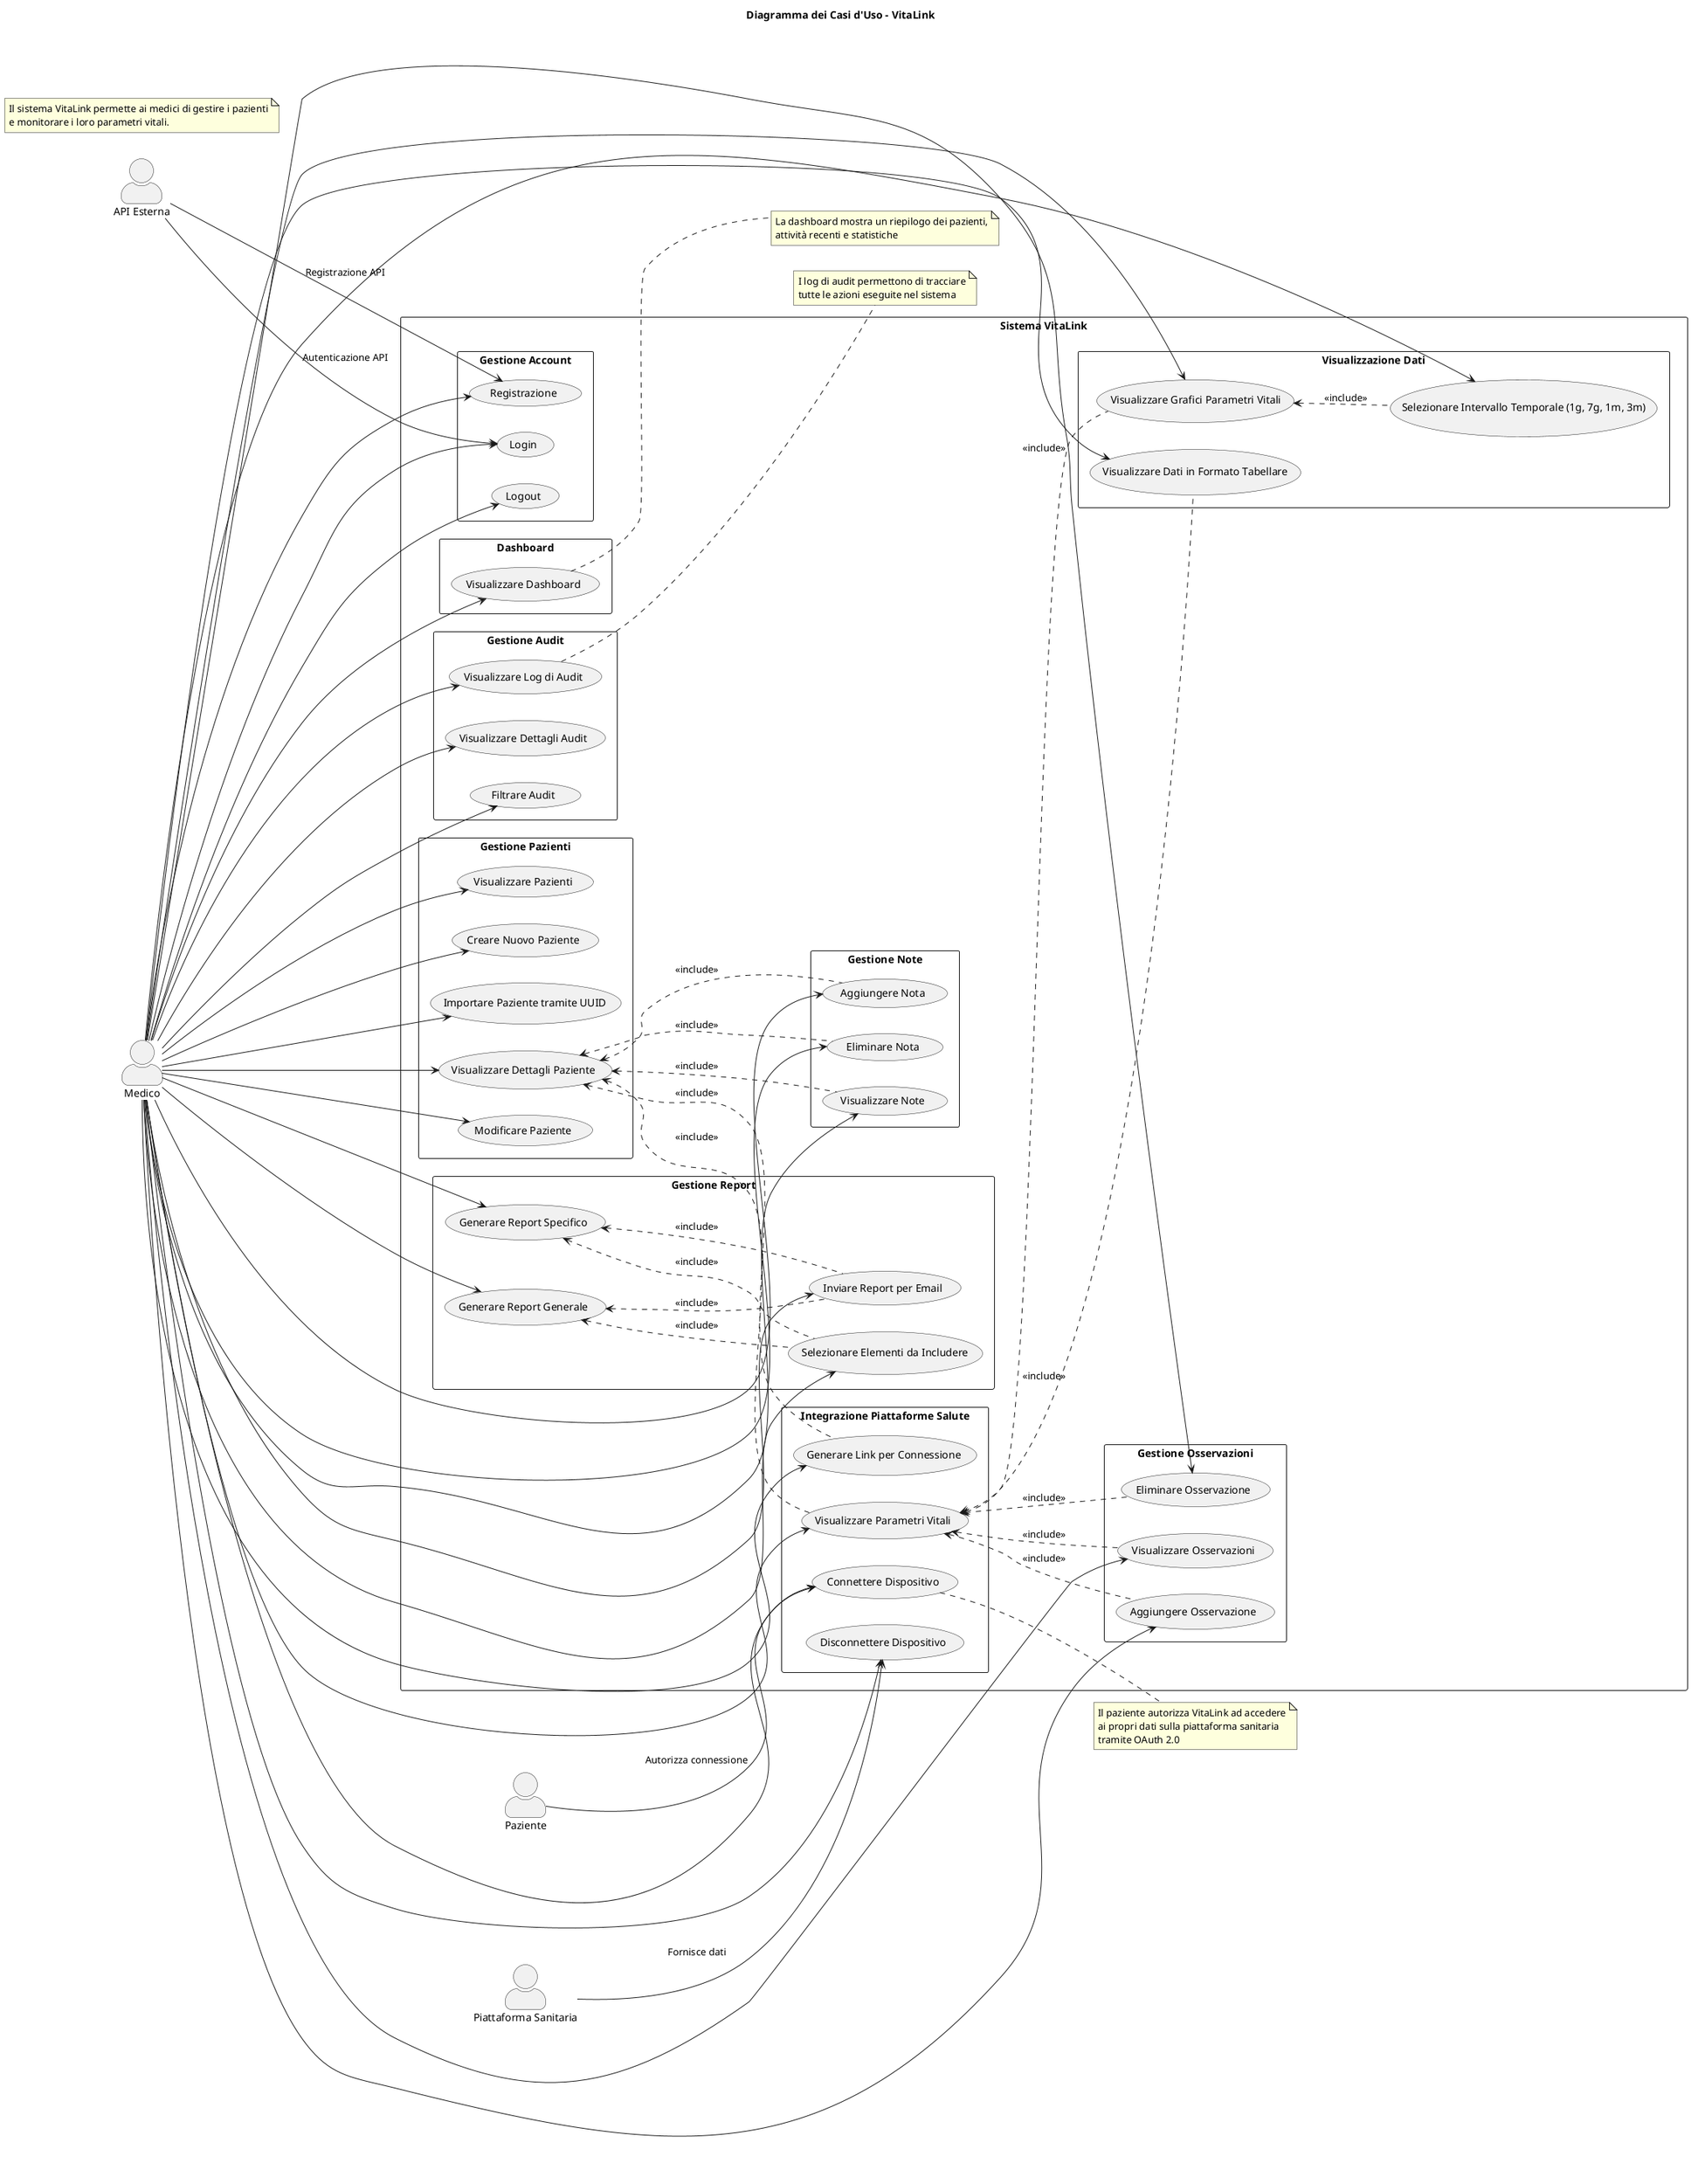 @startuml "DiagrammaCasiDUso"

' Use Case Diagram for VitaLink application
title Diagramma dei Casi d'Uso - VitaLink

' Style parameters
skinparam actorStyle awesome
skinparam shadowing false
skinparam packageStyle rectangle

left to right direction

' Actors
actor "Medico" as Doctor
actor "Paziente" as Patient
actor "API Esterna" as API
actor "Piattaforma Sanitaria" as HealthPlatform

' Use cases groups
rectangle "Sistema VitaLink" {
    ' Authentication
    rectangle "Gestione Account" {
        usecase "Registrazione" as UC1
        usecase "Login" as UC2
        usecase "Logout" as UC3
    }
    
    ' Dashboard
    rectangle "Dashboard" {
        usecase "Visualizzare Dashboard" as UC4
    }
    
    ' Audit
    rectangle "Gestione Audit" {
        usecase "Visualizzare Log di Audit" as UC5
        usecase "Visualizzare Dettagli Audit" as UC6
        usecase "Filtrare Audit" as UC7
    }
    
    ' Patient management
    rectangle "Gestione Pazienti" {
        usecase "Visualizzare Pazienti" as UC8
        usecase "Creare Nuovo Paziente" as UC9
        usecase "Importare Paziente tramite UUID" as UC10
        usecase "Visualizzare Dettagli Paziente" as UC11
        usecase "Modificare Paziente" as UC12
    }
    
    ' Notes
    rectangle "Gestione Note" {
        usecase "Aggiungere Nota" as UC13
        usecase "Visualizzare Note" as UC14
        usecase "Eliminare Nota" as UC15
    }
    
    ' Health platform integration
    rectangle "Integrazione Piattaforme Salute" {
        usecase "Generare Link per Connessione" as UC16
        usecase "Connettere Dispositivo" as UC17
        usecase "Disconnettere Dispositivo" as UC18
        usecase "Visualizzare Parametri Vitali" as UC19
    }
    
    ' Vital observations
    rectangle "Gestione Osservazioni" {
        usecase "Aggiungere Osservazione" as UC20
        usecase "Visualizzare Osservazioni" as UC21
        usecase "Eliminare Osservazione" as UC22
    }
    
    ' Reports
    rectangle "Gestione Report" {
        usecase "Generare Report Generale" as UC23
        usecase "Generare Report Specifico" as UC24
        usecase "Selezionare Elementi da Includere" as UC25
        usecase "Inviare Report per Email" as UC26
    }
    
    ' Data visualization
    rectangle "Visualizzazione Dati" {
        usecase "Visualizzare Grafici Parametri Vitali" as UC27
        usecase "Visualizzare Dati in Formato Tabellare" as UC28
        usecase "Selezionare Intervallo Temporale (1g, 7g, 1m, 3m)" as UC29
    }
}

' Relationships
Doctor --> UC1
Doctor --> UC2
Doctor --> UC3
Doctor --> UC4
Doctor --> UC5
Doctor --> UC6
Doctor --> UC7
Doctor --> UC8
Doctor --> UC9
Doctor --> UC10
Doctor --> UC11
Doctor --> UC12
Doctor --> UC13
Doctor --> UC14
Doctor --> UC15
Doctor --> UC16
Doctor --> UC17
Doctor --> UC18
Doctor --> UC19
Doctor --> UC20
Doctor --> UC21
Doctor --> UC22
Doctor --> UC23
Doctor --> UC24
Doctor --> UC25
Doctor --> UC26
Doctor --> UC27
Doctor --> UC28
Doctor --> UC29

' Extend/Include relationships
UC11 <.. UC13 : <<include>>
UC11 <.. UC14 : <<include>>
UC11 <.. UC15 : <<include>>
UC11 <.. UC16 : <<include>>
UC11 <.. UC19 : <<include>>
UC19 <.. UC20 : <<include>>
UC19 <.. UC21 : <<include>>
UC19 <.. UC22 : <<include>>
UC19 <.. UC27 : <<include>>
UC19 <.. UC28 : <<include>>
UC27 <.. UC29 : <<include>>
UC23 <.. UC25 : <<include>>
UC23 <.. UC26 : <<include>>
UC24 <.. UC25 : <<include>>
UC24 <.. UC26 : <<include>>

' Relazioni aggiuntive per altri attori
Patient --> UC17 : Autorizza connessione
HealthPlatform --> UC18 : Fornisce dati
API --> UC1 : Registrazione API
API --> UC2 : Autenticazione API

' Note informative
note "Il sistema VitaLink permette ai medici di gestire i pazienti\ne monitorare i loro parametri vitali." as N1

note right of UC17
  Il paziente autorizza VitaLink ad accedere
  ai propri dati sulla piattaforma sanitaria
  tramite OAuth 2.0
end note

note right of UC4
  La dashboard mostra un riepilogo dei pazienti,
  attività recenti e statistiche
end note

note right of UC5
  I log di audit permettono di tracciare
  tutte le azioni eseguite nel sistema
end note

@enduml
